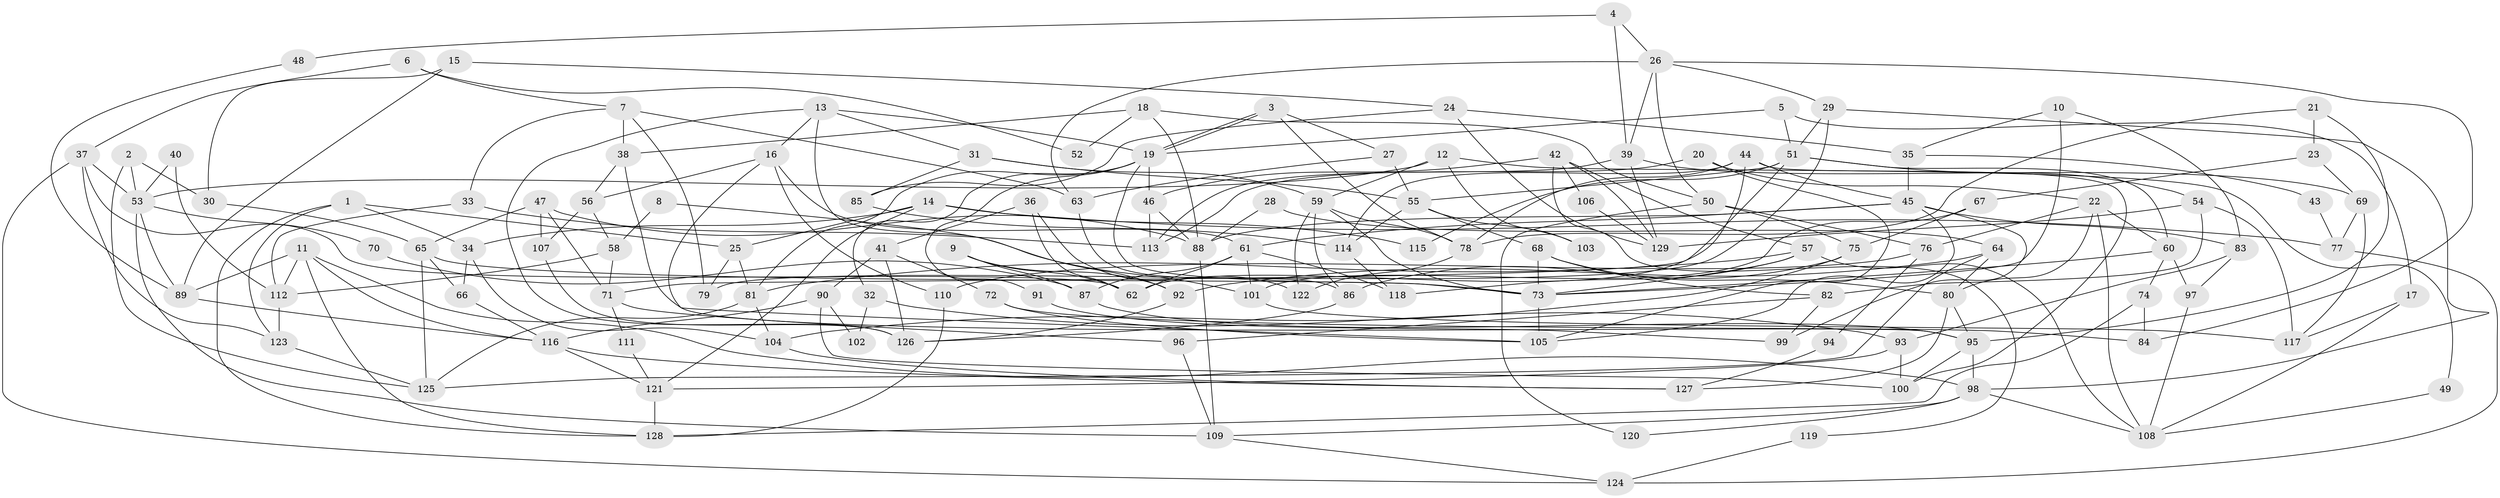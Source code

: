 // Generated by graph-tools (version 1.1) at 2025/11/02/27/25 16:11:17]
// undirected, 129 vertices, 258 edges
graph export_dot {
graph [start="1"]
  node [color=gray90,style=filled];
  1;
  2;
  3;
  4;
  5;
  6;
  7;
  8;
  9;
  10;
  11;
  12;
  13;
  14;
  15;
  16;
  17;
  18;
  19;
  20;
  21;
  22;
  23;
  24;
  25;
  26;
  27;
  28;
  29;
  30;
  31;
  32;
  33;
  34;
  35;
  36;
  37;
  38;
  39;
  40;
  41;
  42;
  43;
  44;
  45;
  46;
  47;
  48;
  49;
  50;
  51;
  52;
  53;
  54;
  55;
  56;
  57;
  58;
  59;
  60;
  61;
  62;
  63;
  64;
  65;
  66;
  67;
  68;
  69;
  70;
  71;
  72;
  73;
  74;
  75;
  76;
  77;
  78;
  79;
  80;
  81;
  82;
  83;
  84;
  85;
  86;
  87;
  88;
  89;
  90;
  91;
  92;
  93;
  94;
  95;
  96;
  97;
  98;
  99;
  100;
  101;
  102;
  103;
  104;
  105;
  106;
  107;
  108;
  109;
  110;
  111;
  112;
  113;
  114;
  115;
  116;
  117;
  118;
  119;
  120;
  121;
  122;
  123;
  124;
  125;
  126;
  127;
  128;
  129;
  1 -- 34;
  1 -- 25;
  1 -- 123;
  1 -- 128;
  2 -- 53;
  2 -- 30;
  2 -- 125;
  3 -- 78;
  3 -- 19;
  3 -- 19;
  3 -- 27;
  4 -- 26;
  4 -- 39;
  4 -- 48;
  5 -- 19;
  5 -- 51;
  5 -- 17;
  6 -- 37;
  6 -- 7;
  6 -- 52;
  7 -- 38;
  7 -- 63;
  7 -- 33;
  7 -- 79;
  8 -- 58;
  8 -- 101;
  9 -- 62;
  9 -- 92;
  9 -- 87;
  10 -- 73;
  10 -- 83;
  10 -- 35;
  11 -- 112;
  11 -- 98;
  11 -- 89;
  11 -- 116;
  11 -- 128;
  12 -- 59;
  12 -- 53;
  12 -- 49;
  12 -- 103;
  13 -- 126;
  13 -- 19;
  13 -- 16;
  13 -- 31;
  13 -- 92;
  14 -- 25;
  14 -- 121;
  14 -- 34;
  14 -- 77;
  14 -- 115;
  15 -- 89;
  15 -- 24;
  15 -- 30;
  16 -- 105;
  16 -- 56;
  16 -- 61;
  16 -- 110;
  17 -- 108;
  17 -- 117;
  18 -- 38;
  18 -- 50;
  18 -- 52;
  18 -- 88;
  19 -- 73;
  19 -- 32;
  19 -- 46;
  19 -- 81;
  19 -- 91;
  20 -- 22;
  20 -- 113;
  20 -- 105;
  21 -- 78;
  21 -- 23;
  21 -- 95;
  22 -- 60;
  22 -- 108;
  22 -- 76;
  22 -- 80;
  23 -- 67;
  23 -- 69;
  24 -- 35;
  24 -- 129;
  24 -- 85;
  25 -- 79;
  25 -- 81;
  26 -- 29;
  26 -- 84;
  26 -- 39;
  26 -- 50;
  26 -- 63;
  27 -- 63;
  27 -- 55;
  28 -- 64;
  28 -- 88;
  29 -- 98;
  29 -- 51;
  29 -- 79;
  30 -- 65;
  31 -- 55;
  31 -- 59;
  31 -- 85;
  32 -- 93;
  32 -- 102;
  33 -- 113;
  33 -- 112;
  34 -- 66;
  34 -- 104;
  35 -- 45;
  35 -- 43;
  36 -- 122;
  36 -- 41;
  36 -- 62;
  37 -- 123;
  37 -- 62;
  37 -- 53;
  37 -- 124;
  38 -- 95;
  38 -- 56;
  39 -- 69;
  39 -- 113;
  39 -- 129;
  40 -- 112;
  40 -- 53;
  41 -- 90;
  41 -- 126;
  41 -- 72;
  42 -- 129;
  42 -- 46;
  42 -- 57;
  42 -- 106;
  42 -- 119;
  43 -- 77;
  44 -- 62;
  44 -- 45;
  44 -- 78;
  44 -- 100;
  44 -- 114;
  45 -- 61;
  45 -- 83;
  45 -- 88;
  45 -- 99;
  45 -- 105;
  46 -- 88;
  46 -- 113;
  47 -- 88;
  47 -- 65;
  47 -- 71;
  47 -- 107;
  48 -- 89;
  49 -- 108;
  50 -- 76;
  50 -- 75;
  50 -- 120;
  51 -- 71;
  51 -- 55;
  51 -- 54;
  51 -- 60;
  51 -- 115;
  53 -- 89;
  53 -- 70;
  53 -- 109;
  54 -- 82;
  54 -- 117;
  54 -- 129;
  55 -- 114;
  55 -- 68;
  55 -- 103;
  56 -- 107;
  56 -- 58;
  57 -- 118;
  57 -- 73;
  57 -- 81;
  57 -- 108;
  58 -- 112;
  58 -- 71;
  59 -- 73;
  59 -- 78;
  59 -- 86;
  59 -- 122;
  60 -- 73;
  60 -- 74;
  60 -- 97;
  61 -- 87;
  61 -- 62;
  61 -- 101;
  61 -- 118;
  63 -- 86;
  64 -- 80;
  64 -- 125;
  64 -- 92;
  65 -- 73;
  65 -- 125;
  65 -- 66;
  66 -- 116;
  67 -- 75;
  67 -- 101;
  68 -- 73;
  68 -- 80;
  68 -- 82;
  69 -- 117;
  69 -- 77;
  70 -- 87;
  71 -- 96;
  71 -- 111;
  72 -- 105;
  72 -- 84;
  73 -- 105;
  74 -- 128;
  74 -- 84;
  75 -- 104;
  75 -- 86;
  76 -- 110;
  76 -- 94;
  77 -- 124;
  78 -- 122;
  80 -- 95;
  80 -- 127;
  81 -- 104;
  81 -- 125;
  82 -- 96;
  82 -- 99;
  83 -- 97;
  83 -- 93;
  85 -- 114;
  86 -- 126;
  87 -- 95;
  88 -- 109;
  89 -- 116;
  90 -- 116;
  90 -- 100;
  90 -- 102;
  91 -- 99;
  92 -- 126;
  93 -- 100;
  93 -- 121;
  94 -- 127;
  95 -- 98;
  95 -- 100;
  96 -- 109;
  97 -- 108;
  98 -- 109;
  98 -- 108;
  98 -- 120;
  101 -- 117;
  104 -- 127;
  106 -- 129;
  107 -- 126;
  109 -- 124;
  110 -- 128;
  111 -- 121;
  112 -- 123;
  114 -- 118;
  116 -- 127;
  116 -- 121;
  119 -- 124;
  121 -- 128;
  123 -- 125;
}
